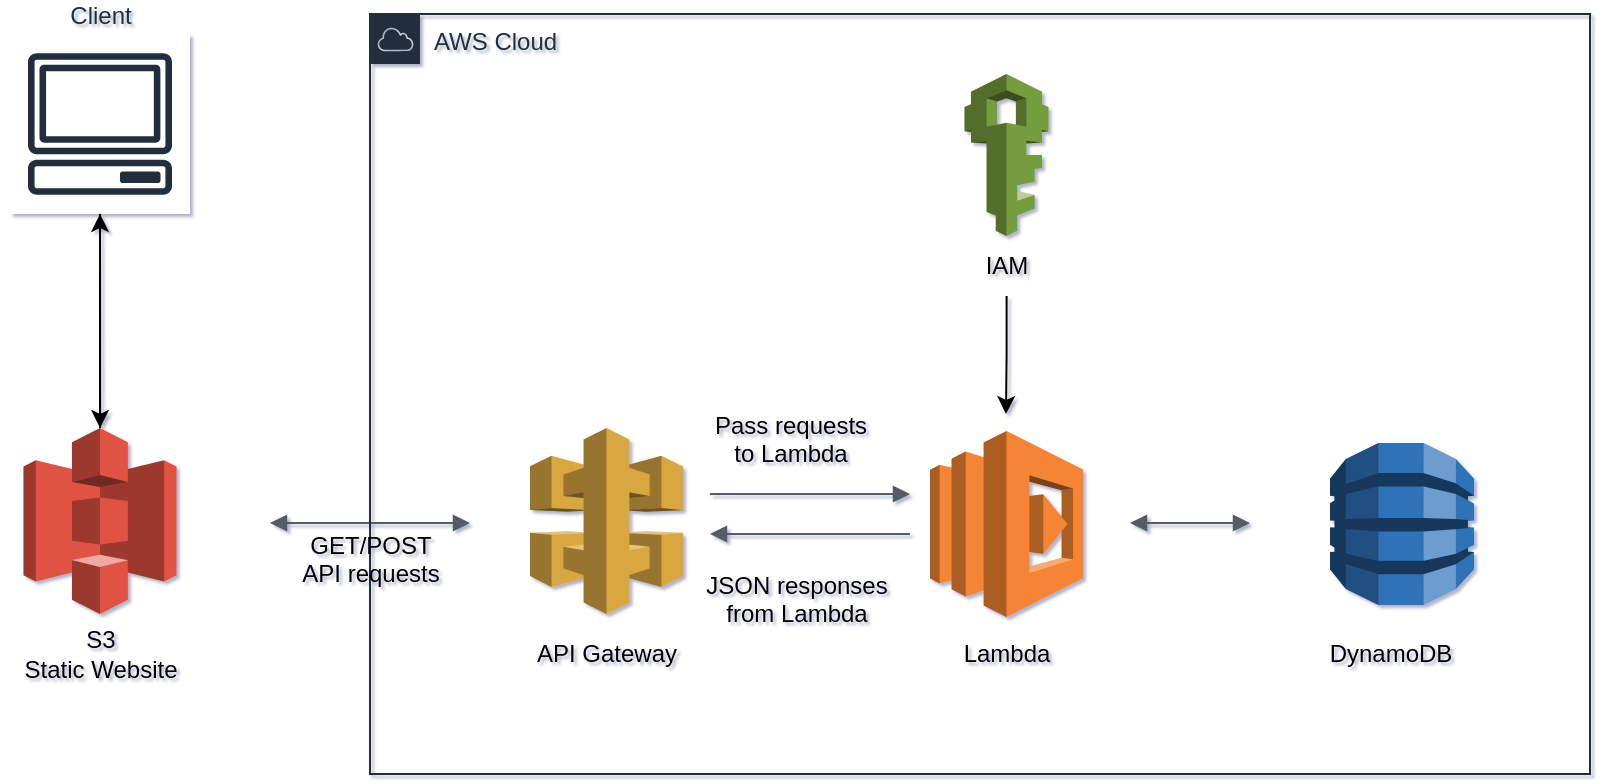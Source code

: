 <mxfile version="20.2.3" type="github"><diagram id="Epu6x86FKzfZ92VRBI0J" name="Page-1"><mxGraphModel dx="654" dy="745" grid="1" gridSize="10" guides="1" tooltips="1" connect="1" arrows="1" fold="1" page="1" pageScale="1" pageWidth="850" pageHeight="1100" math="0" shadow="1"><root><mxCell id="0"/><mxCell id="1" parent="0"/><mxCell id="fT7XwIl6XN4UGY3xY0DY-6" value="" style="edgeStyle=orthogonalEdgeStyle;rounded=0;orthogonalLoop=1;jettySize=auto;html=1;" edge="1" parent="1" source="LIM4Q4rLAgkS-TmedD6N-3" target="vFjrL0wlwDMrVwnQd7UW-1"><mxGeometry relative="1" as="geometry"/></mxCell><mxCell id="LIM4Q4rLAgkS-TmedD6N-3" value="Client" style="sketch=0;outlineConnect=0;fontColor=#232F3E;gradientColor=none;strokeColor=#232F3E;fillColor=#ffffff;dashed=0;verticalLabelPosition=top;verticalAlign=bottom;align=center;html=1;fontSize=12;fontStyle=0;aspect=fixed;shape=mxgraph.aws4.resourceIcon;resIcon=mxgraph.aws4.client;labelPosition=center;" parent="1" vertex="1"><mxGeometry x="50" y="60" width="90" height="90" as="geometry"/></mxCell><mxCell id="LIM4Q4rLAgkS-TmedD6N-4" value="" style="edgeStyle=orthogonalEdgeStyle;html=1;endArrow=block;elbow=vertical;startArrow=block;startFill=1;endFill=1;strokeColor=#545B64;rounded=0;" parent="1" edge="1"><mxGeometry width="100" relative="1" as="geometry"><mxPoint x="180" y="304.5" as="sourcePoint"/><mxPoint x="280" y="304.5" as="targetPoint"/></mxGeometry></mxCell><mxCell id="LIM4Q4rLAgkS-TmedD6N-5" value="" style="outlineConnect=0;dashed=0;verticalLabelPosition=bottom;verticalAlign=top;align=center;html=1;shape=mxgraph.aws3.api_gateway;fillColor=#D9A741;gradientColor=none;noLabel=0;" parent="1" vertex="1"><mxGeometry x="310" y="257" width="76.5" height="93" as="geometry"/></mxCell><mxCell id="LIM4Q4rLAgkS-TmedD6N-6" value="" style="outlineConnect=0;dashed=0;verticalLabelPosition=bottom;verticalAlign=top;align=center;html=1;shape=mxgraph.aws3.lambda;fillColor=#F58534;gradientColor=none;" parent="1" vertex="1"><mxGeometry x="510" y="258.5" width="76.5" height="93" as="geometry"/></mxCell><mxCell id="LIM4Q4rLAgkS-TmedD6N-7" value="" style="outlineConnect=0;dashed=0;verticalLabelPosition=bottom;verticalAlign=top;align=center;html=1;shape=mxgraph.aws3.dynamo_db;fillColor=#2E73B8;gradientColor=none;" parent="1" vertex="1"><mxGeometry x="710" y="264.5" width="72" height="81" as="geometry"/></mxCell><mxCell id="LIM4Q4rLAgkS-TmedD6N-9" value="" style="edgeStyle=orthogonalEdgeStyle;html=1;endArrow=block;elbow=vertical;startArrow=block;startFill=1;endFill=1;strokeColor=#545B64;rounded=0;" parent="1" edge="1"><mxGeometry width="100" relative="1" as="geometry"><mxPoint x="610" y="304.5" as="sourcePoint"/><mxPoint x="670" y="304.5" as="targetPoint"/></mxGeometry></mxCell><mxCell id="LIM4Q4rLAgkS-TmedD6N-11" value="AWS Cloud" style="points=[[0,0],[0.25,0],[0.5,0],[0.75,0],[1,0],[1,0.25],[1,0.5],[1,0.75],[1,1],[0.75,1],[0.5,1],[0.25,1],[0,1],[0,0.75],[0,0.5],[0,0.25]];outlineConnect=0;gradientColor=none;html=1;whiteSpace=wrap;fontSize=12;fontStyle=0;container=1;pointerEvents=0;collapsible=0;recursiveResize=0;shape=mxgraph.aws4.group;grIcon=mxgraph.aws4.group_aws_cloud;strokeColor=#232F3E;fillColor=none;verticalAlign=top;align=left;spacingLeft=30;fontColor=#232F3E;dashed=0;comic=0;" parent="1" vertex="1"><mxGeometry x="230" y="50" width="610" height="380" as="geometry"/></mxCell><mxCell id="LIM4Q4rLAgkS-TmedD6N-12" value="" style="outlineConnect=0;dashed=0;verticalLabelPosition=bottom;verticalAlign=top;align=center;html=1;shape=mxgraph.aws3.iam;fillColor=#759C3E;gradientColor=none;" parent="LIM4Q4rLAgkS-TmedD6N-11" vertex="1"><mxGeometry x="297.25" y="30" width="42" height="81" as="geometry"/></mxCell><mxCell id="LIM4Q4rLAgkS-TmedD6N-22" value="&lt;div&gt;API Gateway&lt;/div&gt;" style="text;html=1;resizable=0;autosize=1;align=center;verticalAlign=middle;points=[];fillColor=none;strokeColor=none;rounded=0;" parent="LIM4Q4rLAgkS-TmedD6N-11" vertex="1"><mxGeometry x="73.25" y="305" width="90" height="30" as="geometry"/></mxCell><mxCell id="LIM4Q4rLAgkS-TmedD6N-23" value="Lambda" style="text;html=1;resizable=0;autosize=1;align=center;verticalAlign=middle;points=[];fillColor=none;strokeColor=none;rounded=0;" parent="LIM4Q4rLAgkS-TmedD6N-11" vertex="1"><mxGeometry x="283.25" y="305" width="70" height="30" as="geometry"/></mxCell><mxCell id="LIM4Q4rLAgkS-TmedD6N-24" value="&lt;div&gt;DynamoDB&lt;/div&gt;" style="text;html=1;resizable=0;autosize=1;align=center;verticalAlign=middle;points=[];fillColor=none;strokeColor=none;rounded=0;" parent="LIM4Q4rLAgkS-TmedD6N-11" vertex="1"><mxGeometry x="465" y="305" width="90" height="30" as="geometry"/></mxCell><mxCell id="LIM4Q4rLAgkS-TmedD6N-26" value="IAM" style="text;html=1;resizable=0;autosize=1;align=center;verticalAlign=middle;points=[];fillColor=none;strokeColor=none;rounded=0;" parent="LIM4Q4rLAgkS-TmedD6N-11" vertex="1"><mxGeometry x="298.25" y="111" width="40" height="30" as="geometry"/></mxCell><mxCell id="vFjrL0wlwDMrVwnQd7UW-4" value="&lt;div&gt;Pass requests &lt;br&gt;&lt;/div&gt;&lt;div&gt;to Lambda&lt;/div&gt;&lt;div&gt;&lt;br&gt;&lt;/div&gt;" style="text;html=1;resizable=0;autosize=1;align=center;verticalAlign=middle;points=[];fillColor=none;strokeColor=none;rounded=0;" parent="LIM4Q4rLAgkS-TmedD6N-11" vertex="1"><mxGeometry x="160" y="190" width="100" height="60" as="geometry"/></mxCell><mxCell id="vFjrL0wlwDMrVwnQd7UW-5" value="&lt;div&gt;JSON responses&lt;/div&gt;&lt;div&gt;from Lambda&lt;/div&gt;&lt;div&gt;&lt;br&gt;&lt;/div&gt;" style="text;html=1;resizable=0;autosize=1;align=center;verticalAlign=middle;points=[];fillColor=none;strokeColor=none;rounded=0;" parent="LIM4Q4rLAgkS-TmedD6N-11" vertex="1"><mxGeometry x="153.25" y="270" width="120" height="60" as="geometry"/></mxCell><mxCell id="vFjrL0wlwDMrVwnQd7UW-6" value="" style="edgeStyle=orthogonalEdgeStyle;html=1;endArrow=block;elbow=vertical;startArrow=none;endFill=1;strokeColor=#545B64;rounded=0;" parent="LIM4Q4rLAgkS-TmedD6N-11" edge="1"><mxGeometry width="100" relative="1" as="geometry"><mxPoint x="170" y="240" as="sourcePoint"/><mxPoint x="270" y="240" as="targetPoint"/></mxGeometry></mxCell><mxCell id="vFjrL0wlwDMrVwnQd7UW-7" value="" style="edgeStyle=orthogonalEdgeStyle;html=1;endArrow=none;elbow=vertical;startArrow=block;startFill=1;strokeColor=#545B64;rounded=0;" parent="LIM4Q4rLAgkS-TmedD6N-11" edge="1"><mxGeometry width="100" relative="1" as="geometry"><mxPoint x="170" y="260" as="sourcePoint"/><mxPoint x="270" y="260" as="targetPoint"/></mxGeometry></mxCell><mxCell id="LIM4Q4rLAgkS-TmedD6N-27" style="edgeStyle=orthogonalEdgeStyle;rounded=0;orthogonalLoop=1;jettySize=auto;html=1;" parent="1" source="LIM4Q4rLAgkS-TmedD6N-26" edge="1"><mxGeometry relative="1" as="geometry"><mxPoint x="548" y="250" as="targetPoint"/></mxGeometry></mxCell><mxCell id="fT7XwIl6XN4UGY3xY0DY-7" value="" style="edgeStyle=orthogonalEdgeStyle;rounded=0;orthogonalLoop=1;jettySize=auto;html=1;" edge="1" parent="1" source="vFjrL0wlwDMrVwnQd7UW-1" target="LIM4Q4rLAgkS-TmedD6N-3"><mxGeometry relative="1" as="geometry"/></mxCell><mxCell id="vFjrL0wlwDMrVwnQd7UW-1" value="" style="outlineConnect=0;dashed=0;verticalLabelPosition=bottom;verticalAlign=top;align=center;html=1;shape=mxgraph.aws3.s3;fillColor=#E05243;gradientColor=none;" parent="1" vertex="1"><mxGeometry x="56.75" y="257" width="76.5" height="93" as="geometry"/></mxCell><mxCell id="vFjrL0wlwDMrVwnQd7UW-3" value="&lt;div&gt;S3 &lt;br&gt;&lt;/div&gt;&lt;div&gt;Static Website&lt;/div&gt;" style="text;html=1;resizable=0;autosize=1;align=center;verticalAlign=middle;points=[];fillColor=none;strokeColor=none;rounded=0;" parent="1" vertex="1"><mxGeometry x="45" y="350" width="100" height="40" as="geometry"/></mxCell><mxCell id="vFjrL0wlwDMrVwnQd7UW-9" value="&lt;div&gt;GET/POST&lt;/div&gt;&lt;div&gt;API requests&lt;/div&gt;&lt;div&gt;&lt;br&gt;&lt;/div&gt;" style="text;html=1;resizable=0;autosize=1;align=center;verticalAlign=middle;points=[];fillColor=none;strokeColor=none;rounded=0;" parent="1" vertex="1"><mxGeometry x="185" y="300" width="90" height="60" as="geometry"/></mxCell></root></mxGraphModel></diagram></mxfile>